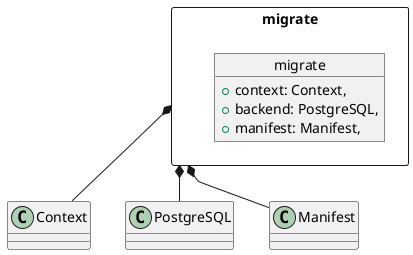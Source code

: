 @startuml
package migrate <<Rectangle>> {

    object migrate {
        +context: Context,
        +backend: PostgreSQL,
        +manifest: Manifest,
    }
}

migrate *-- Context
migrate *-- PostgreSQL
migrate *-- Manifest
@enduml

